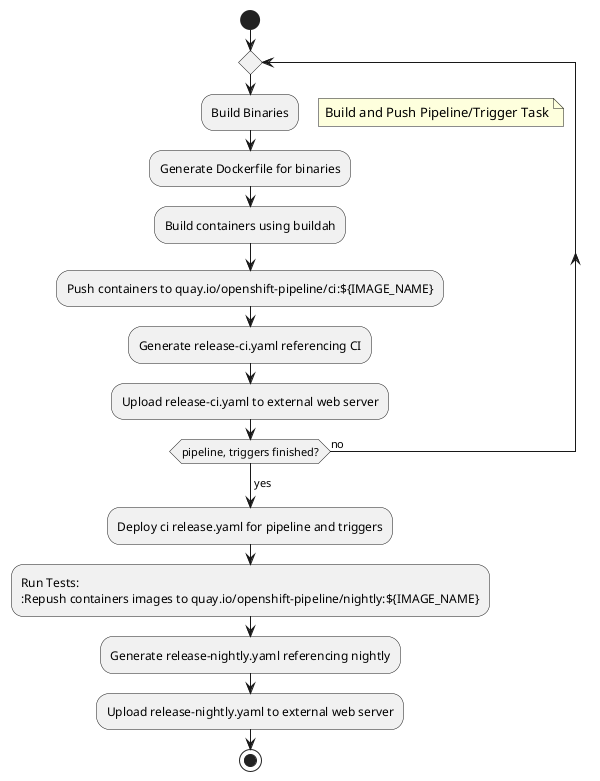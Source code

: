 @startuml
start
repeat
 :Build Binaries;
 floating note right: Build and Push Pipeline/Trigger Task
 :Generate Dockerfile for binaries;
 :Build containers using buildah;
 :Push containers to quay.io/openshift-pipeline/ci:${IMAGE_NAME};
 :Generate release-ci.yaml referencing CI;
 :Upload release-ci.yaml to external web server;
repeat while (pipeline, triggers finished?) is (no)
->yes;
:Deploy ci release.yaml for pipeline and triggers;
:Run Tests:
:Repush containers images to quay.io/openshift-pipeline/nightly:${IMAGE_NAME};
:Generate release-nightly.yaml referencing nightly;
:Upload release-nightly.yaml to external web server;
stop
@enduml

